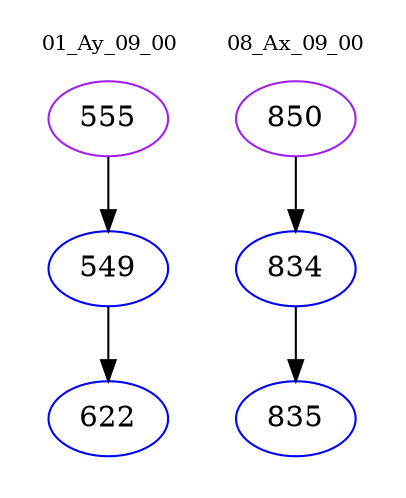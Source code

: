 digraph{
subgraph cluster_0 {
color = white
label = "01_Ay_09_00";
fontsize=10;
T0_555 [label="555", color="purple"]
T0_555 -> T0_549 [color="black"]
T0_549 [label="549", color="blue"]
T0_549 -> T0_622 [color="black"]
T0_622 [label="622", color="blue"]
}
subgraph cluster_1 {
color = white
label = "08_Ax_09_00";
fontsize=10;
T1_850 [label="850", color="purple"]
T1_850 -> T1_834 [color="black"]
T1_834 [label="834", color="blue"]
T1_834 -> T1_835 [color="black"]
T1_835 [label="835", color="blue"]
}
}
